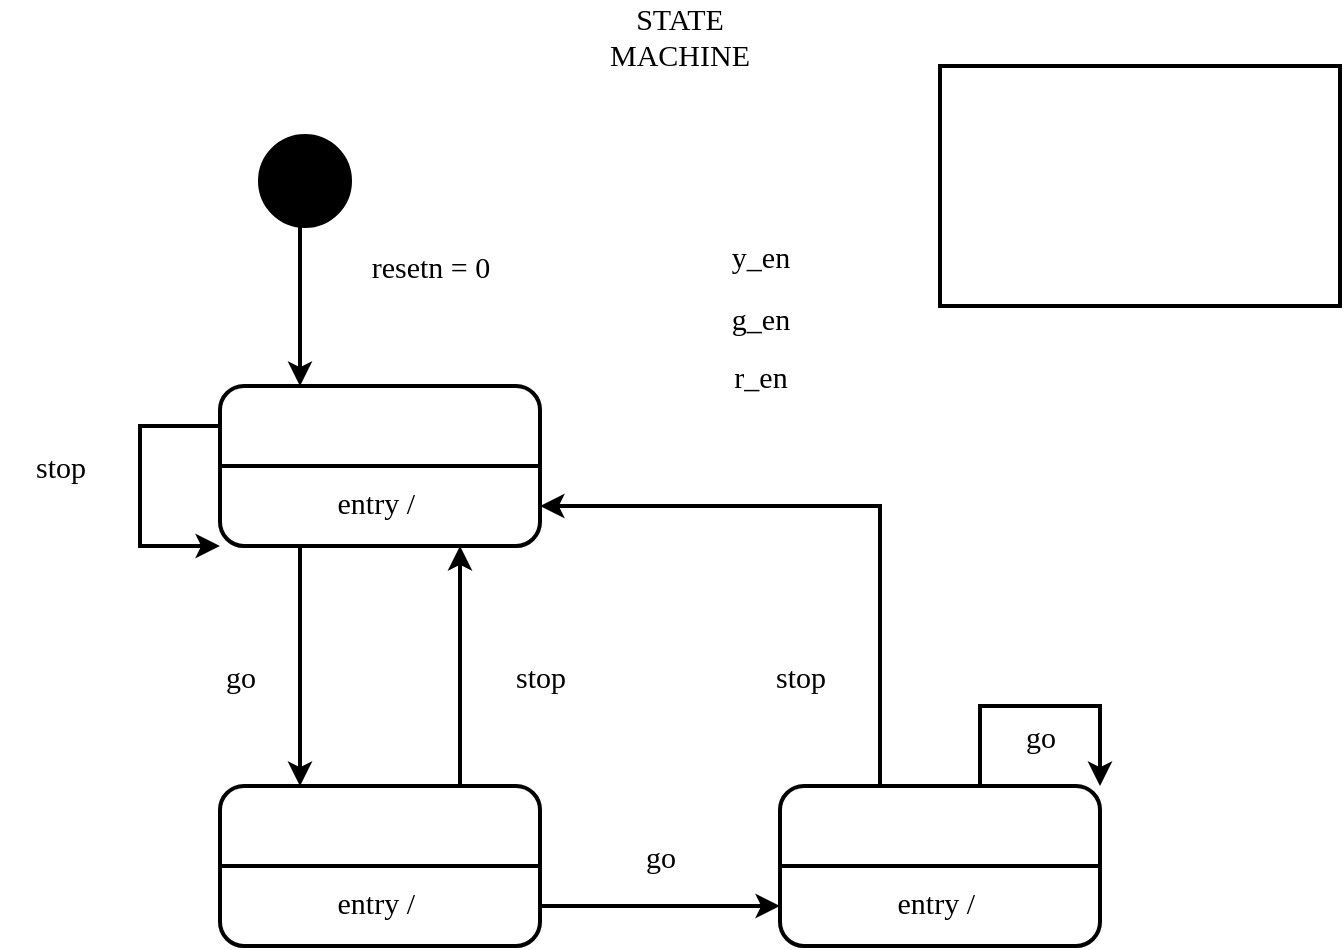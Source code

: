 <mxfile version="20.8.13" type="github">
  <diagram name="Page-1" id="2SwK_Ge8CA8nD8OYH0nJ">
    <mxGraphModel dx="1134" dy="671" grid="1" gridSize="10" guides="1" tooltips="1" connect="1" arrows="1" fold="1" page="1" pageScale="1" pageWidth="850" pageHeight="1100" math="0" shadow="0">
      <root>
        <mxCell id="0" />
        <mxCell id="1" parent="0" />
        <mxCell id="7Dd9MZx4GV7fzuQqrnYb-1" value="&lt;font style=&quot;font-size: 15px;&quot; face=&quot;Consolas&quot;&gt;STATE MACHINE&lt;/font&gt;" style="text;html=1;strokeColor=none;fillColor=none;align=center;verticalAlign=middle;whiteSpace=wrap;rounded=0;" vertex="1" parent="1">
          <mxGeometry x="400" y="50" width="60" height="30" as="geometry" />
        </mxCell>
        <mxCell id="7Dd9MZx4GV7fzuQqrnYb-2" value="&lt;font face=&quot;Consolas&quot;&gt;r_en&lt;/font&gt;" style="text;html=1;align=center;verticalAlign=middle;resizable=0;points=[];autosize=1;strokeColor=none;fillColor=none;fontSize=15;" vertex="1" parent="1">
          <mxGeometry x="440" y="220" width="60" height="30" as="geometry" />
        </mxCell>
        <mxCell id="7Dd9MZx4GV7fzuQqrnYb-3" value="&lt;font face=&quot;Consolas&quot;&gt;y_en&lt;br&gt;&lt;/font&gt;" style="text;html=1;align=center;verticalAlign=middle;resizable=0;points=[];autosize=1;strokeColor=none;fillColor=none;fontSize=15;" vertex="1" parent="1">
          <mxGeometry x="440" y="160" width="60" height="30" as="geometry" />
        </mxCell>
        <mxCell id="7Dd9MZx4GV7fzuQqrnYb-4" value="&lt;font face=&quot;Consolas&quot;&gt;g_en&lt;br&gt;&lt;br&gt;&lt;/font&gt;" style="text;html=1;align=center;verticalAlign=middle;resizable=0;points=[];autosize=1;strokeColor=none;fillColor=none;fontSize=15;" vertex="1" parent="1">
          <mxGeometry x="440" y="190" width="60" height="50" as="geometry" />
        </mxCell>
        <mxCell id="7Dd9MZx4GV7fzuQqrnYb-5" value="&lt;font face=&quot;consolas&quot;&gt;stop&lt;/font&gt;" style="text;html=1;align=center;verticalAlign=middle;resizable=0;points=[];autosize=1;strokeColor=none;fillColor=none;fontSize=15;" vertex="1" parent="1">
          <mxGeometry x="460" y="370" width="60" height="30" as="geometry" />
        </mxCell>
        <mxCell id="7Dd9MZx4GV7fzuQqrnYb-6" value="&lt;font face=&quot;consolas&quot;&gt;go&lt;/font&gt;" style="text;html=1;align=center;verticalAlign=middle;resizable=0;points=[];autosize=1;strokeColor=none;fillColor=none;fontSize=15;" vertex="1" parent="1">
          <mxGeometry x="400" y="460" width="40" height="30" as="geometry" />
        </mxCell>
        <mxCell id="7Dd9MZx4GV7fzuQqrnYb-7" value="&lt;font face=&quot;consolas&quot;&gt;&lt;br&gt;&lt;br&gt;entry /&amp;nbsp;&lt;/font&gt;" style="rounded=1;whiteSpace=wrap;html=1;fontSize=15;strokeWidth=2;" vertex="1" parent="1">
          <mxGeometry x="200" y="440" width="160" height="80" as="geometry" />
        </mxCell>
        <mxCell id="7Dd9MZx4GV7fzuQqrnYb-10" value="" style="endArrow=none;html=1;rounded=0;fontSize=15;entryX=1;entryY=0.5;entryDx=0;entryDy=0;strokeWidth=2;" edge="1" parent="1" target="7Dd9MZx4GV7fzuQqrnYb-7">
          <mxGeometry width="50" height="50" relative="1" as="geometry">
            <mxPoint x="200" y="480" as="sourcePoint" />
            <mxPoint x="250" y="430" as="targetPoint" />
          </mxGeometry>
        </mxCell>
        <mxCell id="7Dd9MZx4GV7fzuQqrnYb-17" value="" style="endArrow=classic;html=1;rounded=0;strokeWidth=2;fontSize=15;entryX=0;entryY=1;entryDx=0;entryDy=0;" edge="1" parent="1" target="7Dd9MZx4GV7fzuQqrnYb-20">
          <mxGeometry width="50" height="50" relative="1" as="geometry">
            <mxPoint x="200" y="260" as="sourcePoint" />
            <mxPoint x="160" y="320" as="targetPoint" />
            <Array as="points">
              <mxPoint x="160" y="260" />
              <mxPoint x="160" y="320" />
            </Array>
          </mxGeometry>
        </mxCell>
        <mxCell id="7Dd9MZx4GV7fzuQqrnYb-18" value="" style="endArrow=classic;html=1;rounded=0;strokeWidth=2;fontSize=15;entryX=1;entryY=0;entryDx=0;entryDy=0;" edge="1" parent="1" target="7Dd9MZx4GV7fzuQqrnYb-22">
          <mxGeometry width="50" height="50" relative="1" as="geometry">
            <mxPoint x="580" y="440" as="sourcePoint" />
            <mxPoint x="640" y="400" as="targetPoint" />
            <Array as="points">
              <mxPoint x="580" y="400" />
              <mxPoint x="640" y="400" />
            </Array>
          </mxGeometry>
        </mxCell>
        <mxCell id="7Dd9MZx4GV7fzuQqrnYb-19" value="" style="endArrow=classic;html=1;rounded=0;strokeWidth=2;fontSize=15;entryX=0;entryY=0.75;entryDx=0;entryDy=0;" edge="1" parent="1" target="7Dd9MZx4GV7fzuQqrnYb-22">
          <mxGeometry width="50" height="50" relative="1" as="geometry">
            <mxPoint x="360" y="500" as="sourcePoint" />
            <mxPoint x="410" y="450" as="targetPoint" />
          </mxGeometry>
        </mxCell>
        <mxCell id="7Dd9MZx4GV7fzuQqrnYb-20" value="&lt;font face=&quot;consolas&quot;&gt;&lt;br&gt;&lt;br&gt;entry /&amp;nbsp;&lt;/font&gt;" style="rounded=1;whiteSpace=wrap;html=1;fontSize=15;strokeWidth=2;" vertex="1" parent="1">
          <mxGeometry x="200" y="240" width="160" height="80" as="geometry" />
        </mxCell>
        <mxCell id="7Dd9MZx4GV7fzuQqrnYb-21" value="" style="endArrow=none;html=1;rounded=0;fontSize=15;entryX=1;entryY=0.5;entryDx=0;entryDy=0;strokeWidth=2;" edge="1" parent="1" target="7Dd9MZx4GV7fzuQqrnYb-20">
          <mxGeometry width="50" height="50" relative="1" as="geometry">
            <mxPoint x="200" y="280" as="sourcePoint" />
            <mxPoint x="250" y="230" as="targetPoint" />
          </mxGeometry>
        </mxCell>
        <mxCell id="7Dd9MZx4GV7fzuQqrnYb-22" value="&lt;font face=&quot;consolas&quot;&gt;&lt;br&gt;&lt;br&gt;entry /&amp;nbsp;&lt;/font&gt;" style="rounded=1;whiteSpace=wrap;html=1;fontSize=15;strokeWidth=2;" vertex="1" parent="1">
          <mxGeometry x="480" y="440" width="160" height="80" as="geometry" />
        </mxCell>
        <mxCell id="7Dd9MZx4GV7fzuQqrnYb-23" value="" style="endArrow=none;html=1;rounded=0;fontSize=15;entryX=1;entryY=0.5;entryDx=0;entryDy=0;strokeWidth=2;" edge="1" parent="1" target="7Dd9MZx4GV7fzuQqrnYb-22">
          <mxGeometry width="50" height="50" relative="1" as="geometry">
            <mxPoint x="480" y="480" as="sourcePoint" />
            <mxPoint x="530" y="430" as="targetPoint" />
          </mxGeometry>
        </mxCell>
        <mxCell id="7Dd9MZx4GV7fzuQqrnYb-24" value="" style="endArrow=classic;html=1;rounded=0;strokeWidth=2;fontSize=15;entryX=0.75;entryY=1;entryDx=0;entryDy=0;exitX=0.75;exitY=0;exitDx=0;exitDy=0;" edge="1" parent="1" source="7Dd9MZx4GV7fzuQqrnYb-7" target="7Dd9MZx4GV7fzuQqrnYb-20">
          <mxGeometry width="50" height="50" relative="1" as="geometry">
            <mxPoint x="310" y="440" as="sourcePoint" />
            <mxPoint x="360" y="390" as="targetPoint" />
          </mxGeometry>
        </mxCell>
        <mxCell id="7Dd9MZx4GV7fzuQqrnYb-25" value="" style="endArrow=classic;html=1;rounded=0;strokeWidth=2;fontSize=15;entryX=0.75;entryY=1;entryDx=0;entryDy=0;" edge="1" parent="1">
          <mxGeometry width="50" height="50" relative="1" as="geometry">
            <mxPoint x="240" y="320" as="sourcePoint" />
            <mxPoint x="240" y="440" as="targetPoint" />
          </mxGeometry>
        </mxCell>
        <mxCell id="7Dd9MZx4GV7fzuQqrnYb-26" value="" style="endArrow=classic;html=1;rounded=0;strokeWidth=2;fontSize=15;" edge="1" parent="1">
          <mxGeometry width="50" height="50" relative="1" as="geometry">
            <mxPoint x="240" y="160" as="sourcePoint" />
            <mxPoint x="240" y="240" as="targetPoint" />
          </mxGeometry>
        </mxCell>
        <mxCell id="7Dd9MZx4GV7fzuQqrnYb-27" value="" style="endArrow=classic;html=1;rounded=0;strokeWidth=2;fontSize=15;entryX=1;entryY=0.75;entryDx=0;entryDy=0;exitX=0.75;exitY=0;exitDx=0;exitDy=0;" edge="1" parent="1" target="7Dd9MZx4GV7fzuQqrnYb-20">
          <mxGeometry width="50" height="50" relative="1" as="geometry">
            <mxPoint x="530" y="440" as="sourcePoint" />
            <mxPoint x="530" y="320" as="targetPoint" />
            <Array as="points">
              <mxPoint x="530" y="300" />
            </Array>
          </mxGeometry>
        </mxCell>
        <mxCell id="7Dd9MZx4GV7fzuQqrnYb-28" value="" style="ellipse;whiteSpace=wrap;html=1;aspect=fixed;strokeWidth=2;fontSize=15;fillColor=#000000;" vertex="1" parent="1">
          <mxGeometry x="220" y="115" width="45" height="45" as="geometry" />
        </mxCell>
        <mxCell id="7Dd9MZx4GV7fzuQqrnYb-30" value="&lt;font face=&quot;consolas&quot;&gt;go&lt;/font&gt;" style="text;html=1;align=center;verticalAlign=middle;resizable=0;points=[];autosize=1;strokeColor=none;fillColor=none;fontSize=15;" vertex="1" parent="1">
          <mxGeometry x="190" y="370" width="40" height="30" as="geometry" />
        </mxCell>
        <mxCell id="7Dd9MZx4GV7fzuQqrnYb-31" value="&lt;font face=&quot;consolas&quot;&gt;stop&lt;/font&gt;" style="text;html=1;align=center;verticalAlign=middle;resizable=0;points=[];autosize=1;strokeColor=none;fillColor=none;fontSize=15;" vertex="1" parent="1">
          <mxGeometry x="330" y="370" width="60" height="30" as="geometry" />
        </mxCell>
        <mxCell id="7Dd9MZx4GV7fzuQqrnYb-32" value="&lt;font face=&quot;consolas&quot;&gt;go&lt;/font&gt;" style="text;html=1;align=center;verticalAlign=middle;resizable=0;points=[];autosize=1;strokeColor=none;fillColor=none;fontSize=15;" vertex="1" parent="1">
          <mxGeometry x="590" y="400" width="40" height="30" as="geometry" />
        </mxCell>
        <mxCell id="7Dd9MZx4GV7fzuQqrnYb-33" value="&lt;font face=&quot;consolas&quot;&gt;stop&lt;/font&gt;" style="text;html=1;align=center;verticalAlign=middle;resizable=0;points=[];autosize=1;strokeColor=none;fillColor=none;fontSize=15;" vertex="1" parent="1">
          <mxGeometry x="90" y="265" width="60" height="30" as="geometry" />
        </mxCell>
        <mxCell id="7Dd9MZx4GV7fzuQqrnYb-34" value="&lt;font face=&quot;consolas&quot;&gt;resetn = 0&lt;/font&gt;" style="text;html=1;align=center;verticalAlign=middle;resizable=0;points=[];autosize=1;strokeColor=none;fillColor=none;fontSize=15;" vertex="1" parent="1">
          <mxGeometry x="250" y="165" width="110" height="30" as="geometry" />
        </mxCell>
        <mxCell id="7Dd9MZx4GV7fzuQqrnYb-35" value="" style="rounded=0;whiteSpace=wrap;html=1;strokeWidth=2;fontSize=15;" vertex="1" parent="1">
          <mxGeometry x="560" y="80" width="200" height="120" as="geometry" />
        </mxCell>
      </root>
    </mxGraphModel>
  </diagram>
</mxfile>
